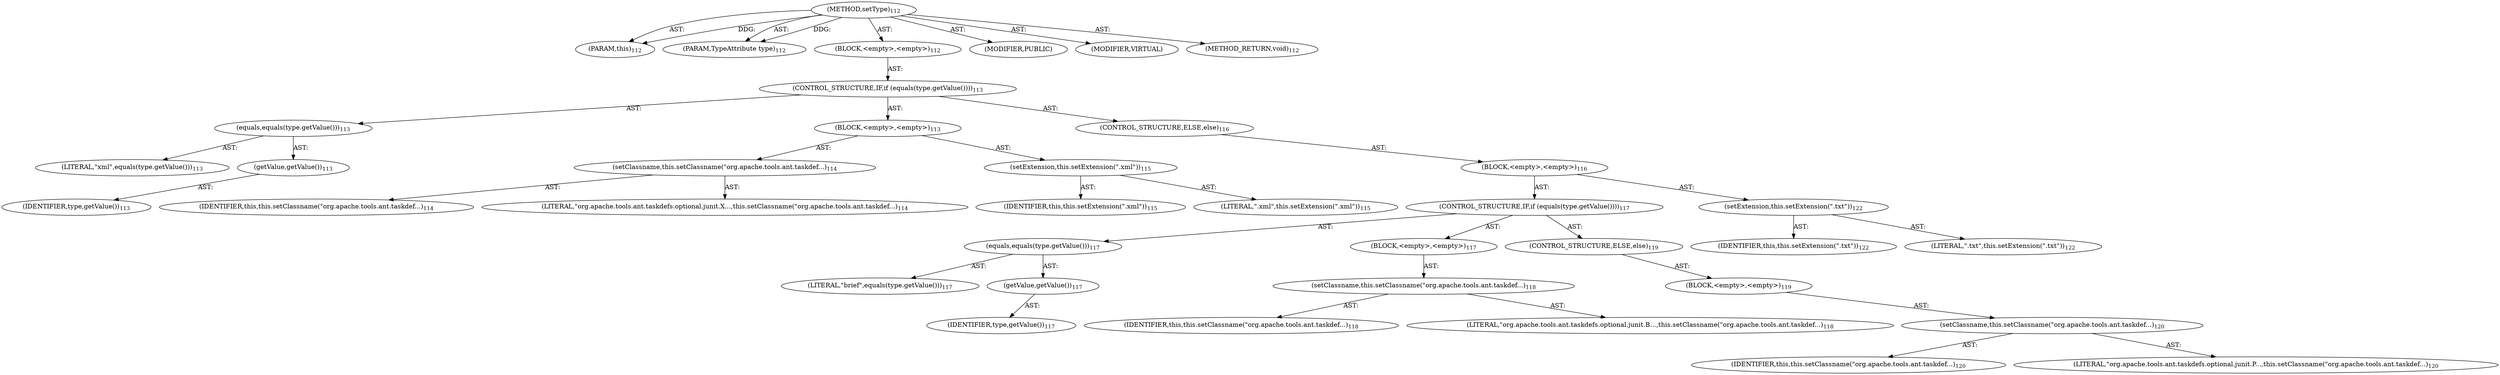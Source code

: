 digraph "setType" {  
"111669149696" [label = <(METHOD,setType)<SUB>112</SUB>> ]
"115964116992" [label = <(PARAM,this)<SUB>112</SUB>> ]
"115964117001" [label = <(PARAM,TypeAttribute type)<SUB>112</SUB>> ]
"25769803776" [label = <(BLOCK,&lt;empty&gt;,&lt;empty&gt;)<SUB>112</SUB>> ]
"47244640256" [label = <(CONTROL_STRUCTURE,IF,if (equals(type.getValue())))<SUB>113</SUB>> ]
"30064771072" [label = <(equals,equals(type.getValue()))<SUB>113</SUB>> ]
"90194313216" [label = <(LITERAL,&quot;xml&quot;,equals(type.getValue()))<SUB>113</SUB>> ]
"30064771073" [label = <(getValue,getValue())<SUB>113</SUB>> ]
"68719476749" [label = <(IDENTIFIER,type,getValue())<SUB>113</SUB>> ]
"25769803777" [label = <(BLOCK,&lt;empty&gt;,&lt;empty&gt;)<SUB>113</SUB>> ]
"30064771074" [label = <(setClassname,this.setClassname(&quot;org.apache.tools.ant.taskdef...)<SUB>114</SUB>> ]
"68719476736" [label = <(IDENTIFIER,this,this.setClassname(&quot;org.apache.tools.ant.taskdef...)<SUB>114</SUB>> ]
"90194313217" [label = <(LITERAL,&quot;org.apache.tools.ant.taskdefs.optional.junit.X...,this.setClassname(&quot;org.apache.tools.ant.taskdef...)<SUB>114</SUB>> ]
"30064771075" [label = <(setExtension,this.setExtension(&quot;.xml&quot;))<SUB>115</SUB>> ]
"68719476737" [label = <(IDENTIFIER,this,this.setExtension(&quot;.xml&quot;))<SUB>115</SUB>> ]
"90194313218" [label = <(LITERAL,&quot;.xml&quot;,this.setExtension(&quot;.xml&quot;))<SUB>115</SUB>> ]
"47244640257" [label = <(CONTROL_STRUCTURE,ELSE,else)<SUB>116</SUB>> ]
"25769803778" [label = <(BLOCK,&lt;empty&gt;,&lt;empty&gt;)<SUB>116</SUB>> ]
"47244640258" [label = <(CONTROL_STRUCTURE,IF,if (equals(type.getValue())))<SUB>117</SUB>> ]
"30064771076" [label = <(equals,equals(type.getValue()))<SUB>117</SUB>> ]
"90194313219" [label = <(LITERAL,&quot;brief&quot;,equals(type.getValue()))<SUB>117</SUB>> ]
"30064771077" [label = <(getValue,getValue())<SUB>117</SUB>> ]
"68719476750" [label = <(IDENTIFIER,type,getValue())<SUB>117</SUB>> ]
"25769803779" [label = <(BLOCK,&lt;empty&gt;,&lt;empty&gt;)<SUB>117</SUB>> ]
"30064771078" [label = <(setClassname,this.setClassname(&quot;org.apache.tools.ant.taskdef...)<SUB>118</SUB>> ]
"68719476738" [label = <(IDENTIFIER,this,this.setClassname(&quot;org.apache.tools.ant.taskdef...)<SUB>118</SUB>> ]
"90194313220" [label = <(LITERAL,&quot;org.apache.tools.ant.taskdefs.optional.junit.B...,this.setClassname(&quot;org.apache.tools.ant.taskdef...)<SUB>118</SUB>> ]
"47244640259" [label = <(CONTROL_STRUCTURE,ELSE,else)<SUB>119</SUB>> ]
"25769803780" [label = <(BLOCK,&lt;empty&gt;,&lt;empty&gt;)<SUB>119</SUB>> ]
"30064771079" [label = <(setClassname,this.setClassname(&quot;org.apache.tools.ant.taskdef...)<SUB>120</SUB>> ]
"68719476739" [label = <(IDENTIFIER,this,this.setClassname(&quot;org.apache.tools.ant.taskdef...)<SUB>120</SUB>> ]
"90194313221" [label = <(LITERAL,&quot;org.apache.tools.ant.taskdefs.optional.junit.P...,this.setClassname(&quot;org.apache.tools.ant.taskdef...)<SUB>120</SUB>> ]
"30064771080" [label = <(setExtension,this.setExtension(&quot;.txt&quot;))<SUB>122</SUB>> ]
"68719476740" [label = <(IDENTIFIER,this,this.setExtension(&quot;.txt&quot;))<SUB>122</SUB>> ]
"90194313222" [label = <(LITERAL,&quot;.txt&quot;,this.setExtension(&quot;.txt&quot;))<SUB>122</SUB>> ]
"133143986183" [label = <(MODIFIER,PUBLIC)> ]
"133143986184" [label = <(MODIFIER,VIRTUAL)> ]
"128849018880" [label = <(METHOD_RETURN,void)<SUB>112</SUB>> ]
  "111669149696" -> "115964116992"  [ label = "AST: "] 
  "111669149696" -> "115964117001"  [ label = "AST: "] 
  "111669149696" -> "25769803776"  [ label = "AST: "] 
  "111669149696" -> "133143986183"  [ label = "AST: "] 
  "111669149696" -> "133143986184"  [ label = "AST: "] 
  "111669149696" -> "128849018880"  [ label = "AST: "] 
  "25769803776" -> "47244640256"  [ label = "AST: "] 
  "47244640256" -> "30064771072"  [ label = "AST: "] 
  "47244640256" -> "25769803777"  [ label = "AST: "] 
  "47244640256" -> "47244640257"  [ label = "AST: "] 
  "30064771072" -> "90194313216"  [ label = "AST: "] 
  "30064771072" -> "30064771073"  [ label = "AST: "] 
  "30064771073" -> "68719476749"  [ label = "AST: "] 
  "25769803777" -> "30064771074"  [ label = "AST: "] 
  "25769803777" -> "30064771075"  [ label = "AST: "] 
  "30064771074" -> "68719476736"  [ label = "AST: "] 
  "30064771074" -> "90194313217"  [ label = "AST: "] 
  "30064771075" -> "68719476737"  [ label = "AST: "] 
  "30064771075" -> "90194313218"  [ label = "AST: "] 
  "47244640257" -> "25769803778"  [ label = "AST: "] 
  "25769803778" -> "47244640258"  [ label = "AST: "] 
  "25769803778" -> "30064771080"  [ label = "AST: "] 
  "47244640258" -> "30064771076"  [ label = "AST: "] 
  "47244640258" -> "25769803779"  [ label = "AST: "] 
  "47244640258" -> "47244640259"  [ label = "AST: "] 
  "30064771076" -> "90194313219"  [ label = "AST: "] 
  "30064771076" -> "30064771077"  [ label = "AST: "] 
  "30064771077" -> "68719476750"  [ label = "AST: "] 
  "25769803779" -> "30064771078"  [ label = "AST: "] 
  "30064771078" -> "68719476738"  [ label = "AST: "] 
  "30064771078" -> "90194313220"  [ label = "AST: "] 
  "47244640259" -> "25769803780"  [ label = "AST: "] 
  "25769803780" -> "30064771079"  [ label = "AST: "] 
  "30064771079" -> "68719476739"  [ label = "AST: "] 
  "30064771079" -> "90194313221"  [ label = "AST: "] 
  "30064771080" -> "68719476740"  [ label = "AST: "] 
  "30064771080" -> "90194313222"  [ label = "AST: "] 
  "111669149696" -> "115964116992"  [ label = "DDG: "] 
  "111669149696" -> "115964117001"  [ label = "DDG: "] 
}
